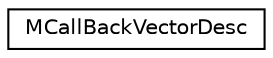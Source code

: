 digraph G
{
  edge [fontname="Helvetica",fontsize="10",labelfontname="Helvetica",labelfontsize="10"];
  node [fontname="Helvetica",fontsize="10",shape=record];
  rankdir=LR;
  Node1 [label="MCallBackVectorDesc",height=0.2,width=0.4,color="black", fillcolor="white", style="filled",URL="$struct_m_call_back_vector_desc.html"];
}
